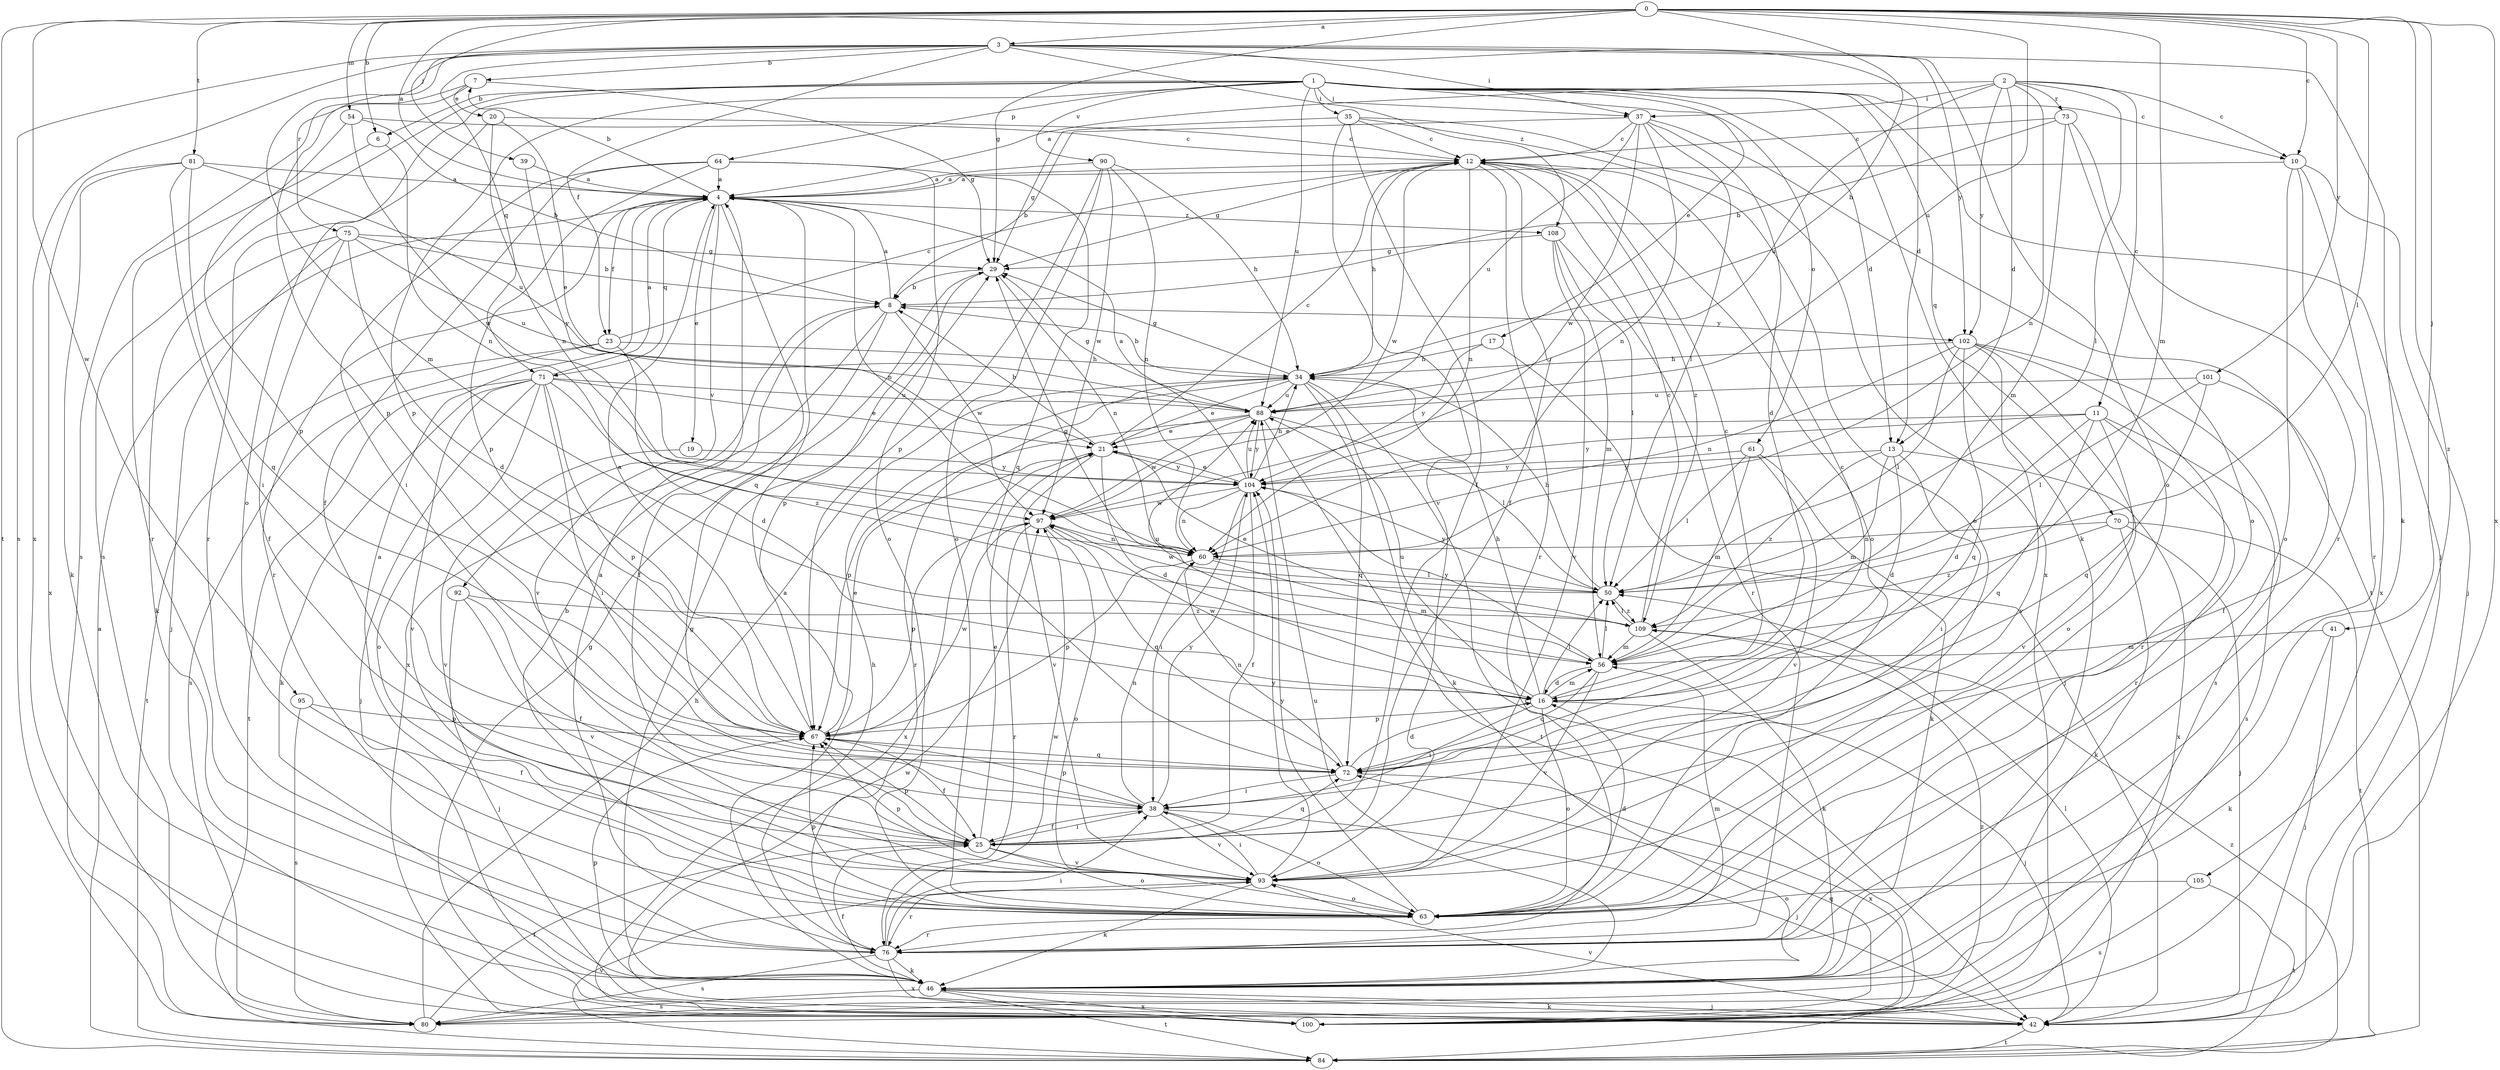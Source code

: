 strict digraph  {
0;
1;
2;
3;
4;
6;
7;
8;
10;
11;
12;
13;
16;
17;
19;
20;
21;
23;
25;
29;
34;
35;
37;
38;
39;
41;
42;
46;
50;
54;
56;
60;
61;
63;
64;
67;
70;
71;
72;
73;
75;
76;
80;
81;
84;
88;
90;
92;
93;
95;
97;
100;
101;
102;
104;
105;
108;
109;
0 -> 3  [label=a];
0 -> 4  [label=a];
0 -> 6  [label=b];
0 -> 10  [label=c];
0 -> 29  [label=g];
0 -> 34  [label=h];
0 -> 39  [label=j];
0 -> 41  [label=j];
0 -> 50  [label=l];
0 -> 54  [label=m];
0 -> 56  [label=m];
0 -> 81  [label=t];
0 -> 84  [label=t];
0 -> 88  [label=u];
0 -> 95  [label=w];
0 -> 100  [label=x];
0 -> 101  [label=y];
0 -> 105  [label=z];
1 -> 6  [label=b];
1 -> 10  [label=c];
1 -> 13  [label=d];
1 -> 17  [label=e];
1 -> 35  [label=i];
1 -> 37  [label=i];
1 -> 42  [label=j];
1 -> 46  [label=k];
1 -> 61  [label=o];
1 -> 63  [label=o];
1 -> 64  [label=p];
1 -> 67  [label=p];
1 -> 70  [label=q];
1 -> 80  [label=s];
1 -> 88  [label=u];
1 -> 90  [label=v];
2 -> 4  [label=a];
2 -> 10  [label=c];
2 -> 11  [label=c];
2 -> 13  [label=d];
2 -> 37  [label=i];
2 -> 50  [label=l];
2 -> 60  [label=n];
2 -> 73  [label=r];
2 -> 88  [label=u];
2 -> 102  [label=y];
3 -> 7  [label=b];
3 -> 13  [label=d];
3 -> 23  [label=f];
3 -> 37  [label=i];
3 -> 46  [label=k];
3 -> 56  [label=m];
3 -> 63  [label=o];
3 -> 71  [label=q];
3 -> 75  [label=r];
3 -> 80  [label=s];
3 -> 100  [label=x];
3 -> 102  [label=y];
3 -> 108  [label=z];
4 -> 7  [label=b];
4 -> 19  [label=e];
4 -> 23  [label=f];
4 -> 60  [label=n];
4 -> 71  [label=q];
4 -> 72  [label=q];
4 -> 76  [label=r];
4 -> 92  [label=v];
4 -> 108  [label=z];
6 -> 60  [label=n];
6 -> 76  [label=r];
7 -> 20  [label=e];
7 -> 29  [label=g];
7 -> 67  [label=p];
7 -> 80  [label=s];
8 -> 4  [label=a];
8 -> 25  [label=f];
8 -> 93  [label=v];
8 -> 97  [label=w];
8 -> 100  [label=x];
8 -> 102  [label=y];
10 -> 4  [label=a];
10 -> 42  [label=j];
10 -> 63  [label=o];
10 -> 76  [label=r];
10 -> 100  [label=x];
11 -> 16  [label=d];
11 -> 21  [label=e];
11 -> 72  [label=q];
11 -> 76  [label=r];
11 -> 80  [label=s];
11 -> 93  [label=v];
11 -> 104  [label=y];
12 -> 4  [label=a];
12 -> 25  [label=f];
12 -> 29  [label=g];
12 -> 34  [label=h];
12 -> 60  [label=n];
12 -> 63  [label=o];
12 -> 76  [label=r];
12 -> 97  [label=w];
12 -> 109  [label=z];
13 -> 16  [label=d];
13 -> 38  [label=i];
13 -> 56  [label=m];
13 -> 100  [label=x];
13 -> 104  [label=y];
13 -> 109  [label=z];
16 -> 12  [label=c];
16 -> 34  [label=h];
16 -> 38  [label=i];
16 -> 42  [label=j];
16 -> 50  [label=l];
16 -> 56  [label=m];
16 -> 63  [label=o];
16 -> 67  [label=p];
16 -> 88  [label=u];
16 -> 97  [label=w];
17 -> 34  [label=h];
17 -> 42  [label=j];
17 -> 104  [label=y];
19 -> 93  [label=v];
19 -> 104  [label=y];
20 -> 12  [label=c];
20 -> 21  [label=e];
20 -> 60  [label=n];
20 -> 76  [label=r];
21 -> 8  [label=b];
21 -> 12  [label=c];
21 -> 16  [label=d];
21 -> 93  [label=v];
21 -> 100  [label=x];
21 -> 104  [label=y];
23 -> 12  [label=c];
23 -> 16  [label=d];
23 -> 34  [label=h];
23 -> 80  [label=s];
23 -> 84  [label=t];
25 -> 21  [label=e];
25 -> 38  [label=i];
25 -> 63  [label=o];
25 -> 67  [label=p];
25 -> 72  [label=q];
25 -> 93  [label=v];
29 -> 8  [label=b];
29 -> 60  [label=n];
29 -> 67  [label=p];
34 -> 8  [label=b];
34 -> 21  [label=e];
34 -> 29  [label=g];
34 -> 42  [label=j];
34 -> 46  [label=k];
34 -> 72  [label=q];
34 -> 76  [label=r];
34 -> 88  [label=u];
35 -> 12  [label=c];
35 -> 25  [label=f];
35 -> 29  [label=g];
35 -> 63  [label=o];
35 -> 93  [label=v];
35 -> 100  [label=x];
37 -> 8  [label=b];
37 -> 12  [label=c];
37 -> 16  [label=d];
37 -> 50  [label=l];
37 -> 60  [label=n];
37 -> 84  [label=t];
37 -> 88  [label=u];
37 -> 97  [label=w];
38 -> 25  [label=f];
38 -> 42  [label=j];
38 -> 60  [label=n];
38 -> 63  [label=o];
38 -> 67  [label=p];
38 -> 93  [label=v];
38 -> 104  [label=y];
39 -> 4  [label=a];
39 -> 104  [label=y];
41 -> 42  [label=j];
41 -> 46  [label=k];
41 -> 56  [label=m];
42 -> 46  [label=k];
42 -> 50  [label=l];
42 -> 84  [label=t];
42 -> 93  [label=v];
42 -> 97  [label=w];
46 -> 4  [label=a];
46 -> 25  [label=f];
46 -> 29  [label=g];
46 -> 42  [label=j];
46 -> 67  [label=p];
46 -> 80  [label=s];
46 -> 84  [label=t];
46 -> 88  [label=u];
46 -> 100  [label=x];
50 -> 29  [label=g];
50 -> 34  [label=h];
50 -> 97  [label=w];
50 -> 104  [label=y];
50 -> 109  [label=z];
54 -> 8  [label=b];
54 -> 12  [label=c];
54 -> 67  [label=p];
54 -> 97  [label=w];
56 -> 16  [label=d];
56 -> 50  [label=l];
56 -> 72  [label=q];
56 -> 88  [label=u];
56 -> 93  [label=v];
56 -> 104  [label=y];
60 -> 50  [label=l];
60 -> 56  [label=m];
60 -> 67  [label=p];
61 -> 46  [label=k];
61 -> 50  [label=l];
61 -> 56  [label=m];
61 -> 93  [label=v];
61 -> 104  [label=y];
63 -> 4  [label=a];
63 -> 8  [label=b];
63 -> 16  [label=d];
63 -> 67  [label=p];
63 -> 76  [label=r];
63 -> 104  [label=y];
64 -> 4  [label=a];
64 -> 25  [label=f];
64 -> 38  [label=i];
64 -> 63  [label=o];
64 -> 67  [label=p];
64 -> 72  [label=q];
67 -> 4  [label=a];
67 -> 21  [label=e];
67 -> 25  [label=f];
67 -> 72  [label=q];
67 -> 97  [label=w];
70 -> 42  [label=j];
70 -> 46  [label=k];
70 -> 60  [label=n];
70 -> 84  [label=t];
70 -> 109  [label=z];
71 -> 4  [label=a];
71 -> 21  [label=e];
71 -> 38  [label=i];
71 -> 42  [label=j];
71 -> 46  [label=k];
71 -> 63  [label=o];
71 -> 67  [label=p];
71 -> 84  [label=t];
71 -> 88  [label=u];
71 -> 93  [label=v];
71 -> 109  [label=z];
72 -> 12  [label=c];
72 -> 16  [label=d];
72 -> 38  [label=i];
72 -> 60  [label=n];
72 -> 100  [label=x];
73 -> 8  [label=b];
73 -> 12  [label=c];
73 -> 56  [label=m];
73 -> 63  [label=o];
73 -> 76  [label=r];
75 -> 8  [label=b];
75 -> 16  [label=d];
75 -> 25  [label=f];
75 -> 29  [label=g];
75 -> 42  [label=j];
75 -> 46  [label=k];
75 -> 88  [label=u];
76 -> 4  [label=a];
76 -> 34  [label=h];
76 -> 38  [label=i];
76 -> 46  [label=k];
76 -> 56  [label=m];
76 -> 80  [label=s];
76 -> 97  [label=w];
76 -> 100  [label=x];
80 -> 25  [label=f];
80 -> 34  [label=h];
81 -> 4  [label=a];
81 -> 38  [label=i];
81 -> 46  [label=k];
81 -> 72  [label=q];
81 -> 88  [label=u];
81 -> 100  [label=x];
84 -> 4  [label=a];
84 -> 93  [label=v];
84 -> 109  [label=z];
88 -> 21  [label=e];
88 -> 29  [label=g];
88 -> 50  [label=l];
88 -> 67  [label=p];
88 -> 84  [label=t];
88 -> 97  [label=w];
88 -> 104  [label=y];
90 -> 4  [label=a];
90 -> 34  [label=h];
90 -> 60  [label=n];
90 -> 63  [label=o];
90 -> 67  [label=p];
90 -> 97  [label=w];
92 -> 25  [label=f];
92 -> 42  [label=j];
92 -> 93  [label=v];
92 -> 109  [label=z];
93 -> 38  [label=i];
93 -> 46  [label=k];
93 -> 63  [label=o];
93 -> 67  [label=p];
93 -> 76  [label=r];
93 -> 104  [label=y];
95 -> 25  [label=f];
95 -> 67  [label=p];
95 -> 80  [label=s];
97 -> 60  [label=n];
97 -> 63  [label=o];
97 -> 67  [label=p];
97 -> 72  [label=q];
97 -> 76  [label=r];
100 -> 29  [label=g];
100 -> 72  [label=q];
100 -> 109  [label=z];
101 -> 25  [label=f];
101 -> 50  [label=l];
101 -> 72  [label=q];
101 -> 88  [label=u];
102 -> 34  [label=h];
102 -> 50  [label=l];
102 -> 60  [label=n];
102 -> 63  [label=o];
102 -> 72  [label=q];
102 -> 76  [label=r];
102 -> 80  [label=s];
102 -> 93  [label=v];
104 -> 4  [label=a];
104 -> 21  [label=e];
104 -> 25  [label=f];
104 -> 34  [label=h];
104 -> 38  [label=i];
104 -> 60  [label=n];
104 -> 88  [label=u];
104 -> 97  [label=w];
105 -> 63  [label=o];
105 -> 80  [label=s];
105 -> 84  [label=t];
108 -> 29  [label=g];
108 -> 50  [label=l];
108 -> 56  [label=m];
108 -> 76  [label=r];
108 -> 93  [label=v];
109 -> 12  [label=c];
109 -> 21  [label=e];
109 -> 46  [label=k];
109 -> 50  [label=l];
109 -> 56  [label=m];
}
